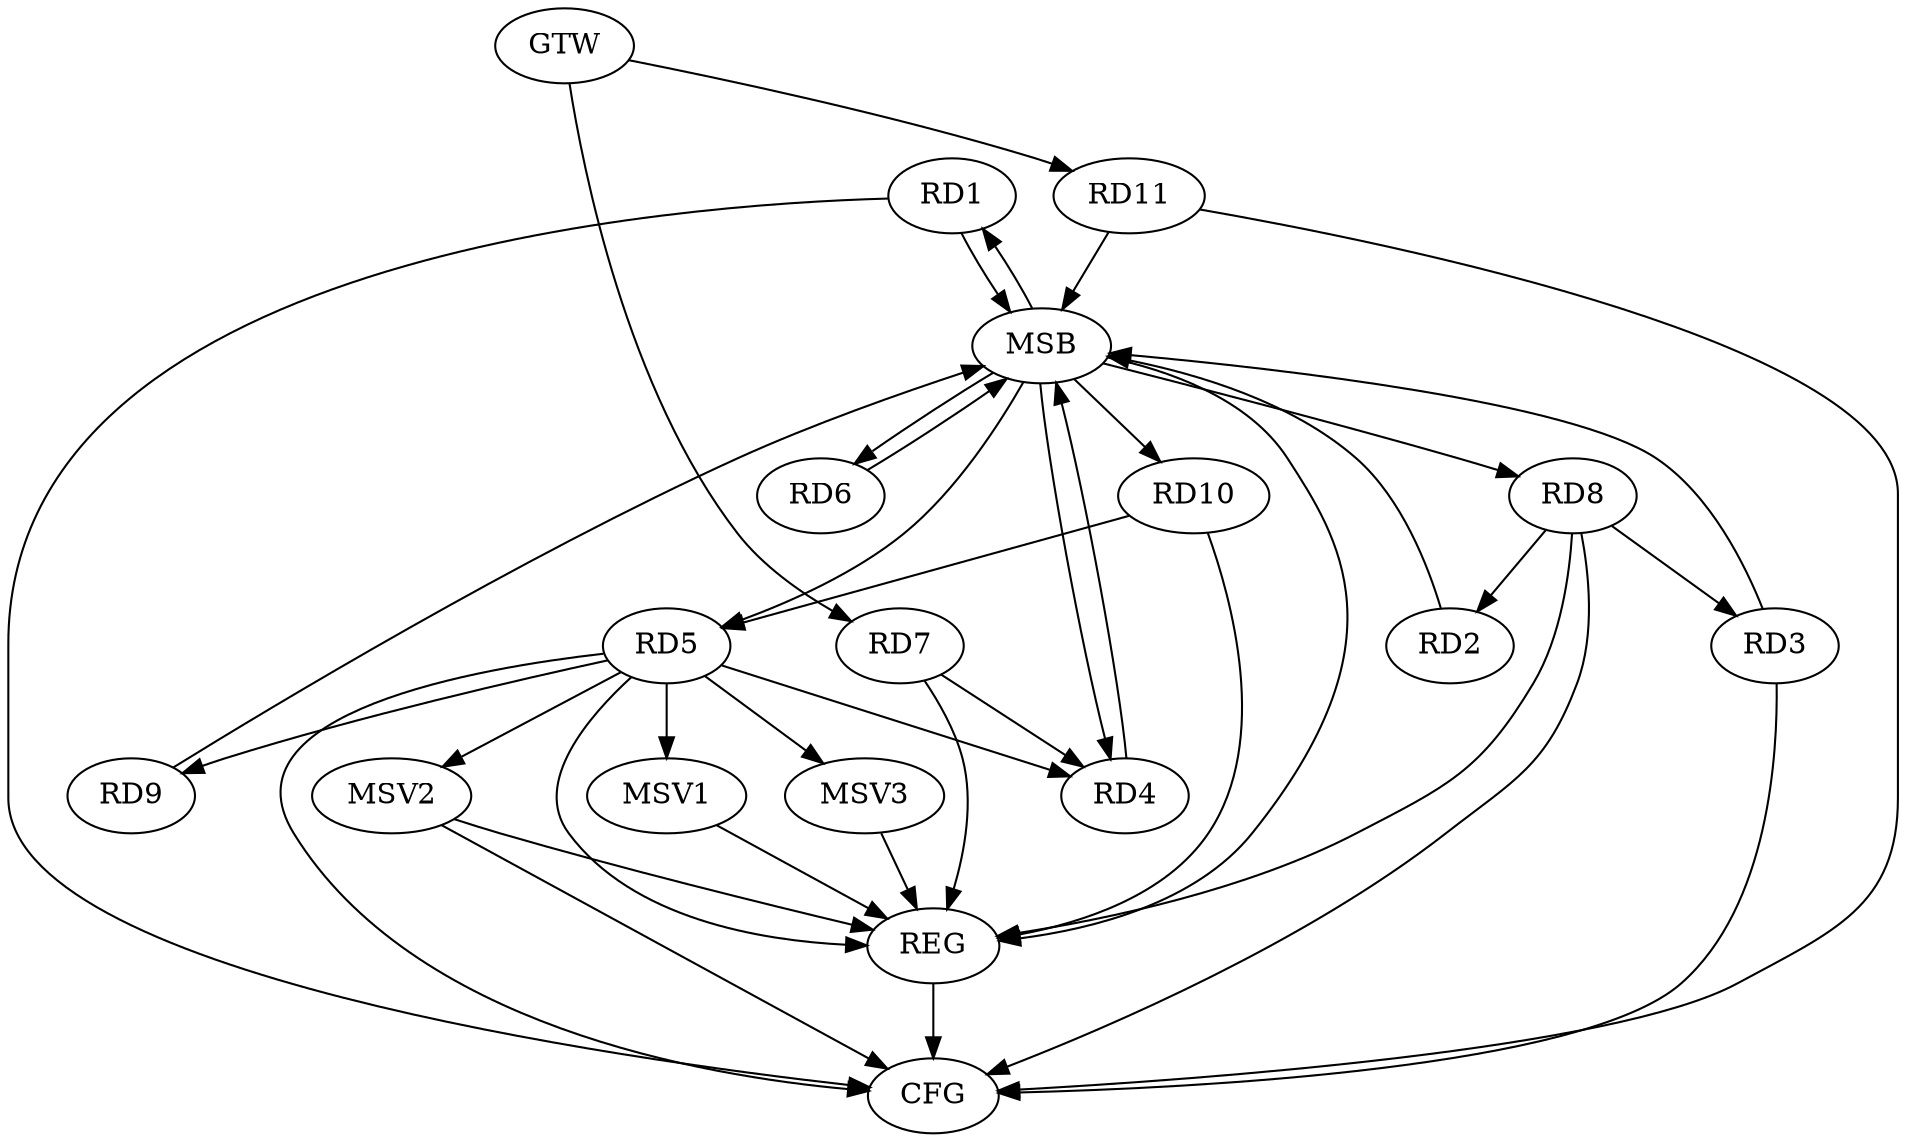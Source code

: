 strict digraph G {
  RD1 [ label="RD1" ];
  RD2 [ label="RD2" ];
  RD3 [ label="RD3" ];
  RD4 [ label="RD4" ];
  RD5 [ label="RD5" ];
  RD6 [ label="RD6" ];
  RD7 [ label="RD7" ];
  RD8 [ label="RD8" ];
  RD9 [ label="RD9" ];
  RD10 [ label="RD10" ];
  RD11 [ label="RD11" ];
  GTW [ label="GTW" ];
  REG [ label="REG" ];
  MSB [ label="MSB" ];
  CFG [ label="CFG" ];
  MSV1 [ label="MSV1" ];
  MSV2 [ label="MSV2" ];
  MSV3 [ label="MSV3" ];
  RD8 -> RD2;
  RD8 -> RD3;
  RD5 -> RD4;
  RD7 -> RD4;
  RD5 -> RD9;
  RD10 -> RD5;
  GTW -> RD7;
  GTW -> RD11;
  RD5 -> REG;
  RD7 -> REG;
  RD8 -> REG;
  RD10 -> REG;
  RD1 -> MSB;
  MSB -> REG;
  RD2 -> MSB;
  RD3 -> MSB;
  MSB -> RD5;
  MSB -> RD6;
  MSB -> RD10;
  RD4 -> MSB;
  RD6 -> MSB;
  MSB -> RD1;
  RD9 -> MSB;
  MSB -> RD8;
  RD11 -> MSB;
  MSB -> RD4;
  RD1 -> CFG;
  RD11 -> CFG;
  RD3 -> CFG;
  RD8 -> CFG;
  RD5 -> CFG;
  REG -> CFG;
  RD5 -> MSV1;
  MSV1 -> REG;
  RD5 -> MSV2;
  MSV2 -> REG;
  MSV2 -> CFG;
  RD5 -> MSV3;
  MSV3 -> REG;
}
